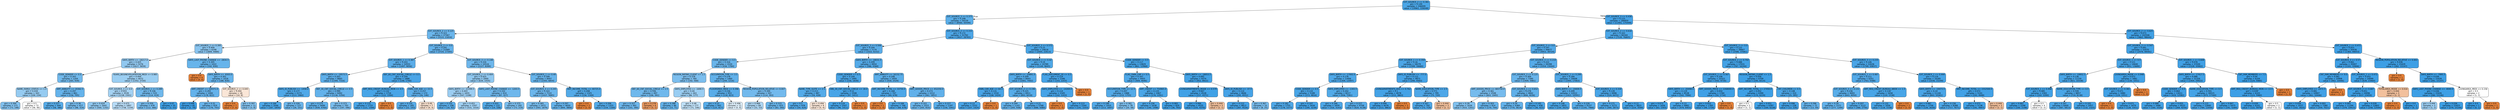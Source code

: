 digraph Tree {
node [shape=box, style="filled, rounded", color="black", fontname=helvetica] ;
edge [fontname=helvetica] ;
0 [label="EXT_SOURCE_2 <= 0.381\ngini = 0.149\nsamples = 246009\nvalue = [19961, 226048]", fillcolor="#4aa6e7"] ;
1 [label="EXT_SOURCE_3 <= 0.373\ngini = 0.248\nsamples = 59159\nvalue = [8560, 50599]", fillcolor="#5aaee9"] ;
0 -> 1 [labeldistance=2.5, labelangle=45, headlabel="True"] ;
2 [label="EXT_SOURCE_2 <= 0.125\ngini = 0.323\nsamples = 27367\nvalue = [5533, 21834]", fillcolor="#6bb6ec"] ;
1 -> 2 ;
3 [label="EXT_SOURCE_1 <= 0.395\ngini = 0.409\nsamples = 6298\nvalue = [1809, 4489]", fillcolor="#89c4ef"] ;
2 -> 3 ;
4 [label="DAYS_BIRTH <= -18217.0\ngini = 0.425\nsamples = 5276\nvalue = [1617, 3659]", fillcolor="#91c8f0"] ;
3 -> 4 ;
5 [label="CODE_GENDER <= 0.5\ngini = 0.343\nsamples = 1204\nvalue = [265, 939]", fillcolor="#71b9ec"] ;
4 -> 5 ;
6 [label="NAME_FAMILY_STATUS <= 1.5\ngini = 0.434\nsamples = 343\nvalue = [109, 234]", fillcolor="#95cbf1"] ;
5 -> 6 ;
7 [label="gini = 0.394\nsamples = 271\nvalue = [73, 198]", fillcolor="#82c1ef"] ;
6 -> 7 ;
8 [label="gini = 0.5\nsamples = 72\nvalue = [36, 36]", fillcolor="#ffffff"] ;
6 -> 8 ;
9 [label="AMT_ANNUITY <= 20362.5\ngini = 0.297\nsamples = 861\nvalue = [156, 705]", fillcolor="#65b3eb"] ;
5 -> 9 ;
10 [label="gini = 0.227\nsamples = 444\nvalue = [58, 386]", fillcolor="#57ace9"] ;
9 -> 10 ;
11 [label="gini = 0.36\nsamples = 417\nvalue = [98, 319]", fillcolor="#76bbed"] ;
9 -> 11 ;
12 [label="YEARS_BEGINEXPLUATATION_MEDI <= 0.985\ngini = 0.444\nsamples = 4072\nvalue = [1352, 2720]", fillcolor="#9bcef2"] ;
4 -> 12 ;
13 [label="EXT_SOURCE_3 <= 0.0\ngini = 0.455\nsamples = 3539\nvalue = [1238, 2301]", fillcolor="#a4d2f3"] ;
12 -> 13 ;
14 [label="gini = 0.424\nsamples = 1642\nvalue = [500, 1142]", fillcolor="#90c8f0"] ;
13 -> 14 ;
15 [label="gini = 0.475\nsamples = 1897\nvalue = [738, 1159]", fillcolor="#b7dbf6"] ;
13 -> 15 ;
16 [label="EXT_SOURCE_1 <= 0.289\ngini = 0.336\nsamples = 533\nvalue = [114, 419]", fillcolor="#6fb8ec"] ;
12 -> 16 ;
17 [label="gini = 0.359\nsamples = 478\nvalue = [112, 366]", fillcolor="#76bbed"] ;
16 -> 17 ;
18 [label="gini = 0.07\nsamples = 55\nvalue = [2, 53]", fillcolor="#40a1e6"] ;
16 -> 18 ;
19 [label="DAYS_LAST_PHONE_CHANGE <= -2834.5\ngini = 0.305\nsamples = 1022\nvalue = [192, 830]", fillcolor="#67b4eb"] ;
3 -> 19 ;
20 [label="gini = 0.0\nsamples = 4\nvalue = [4, 0]", fillcolor="#e58139"] ;
19 -> 20 ;
21 [label="DAYS_BIRTH <= -8303.0\ngini = 0.301\nsamples = 1018\nvalue = [188, 830]", fillcolor="#66b3eb"] ;
19 -> 21 ;
22 [label="AMT_CREDIT <= 169371.0\ngini = 0.293\nsamples = 1000\nvalue = [178, 822]", fillcolor="#64b2eb"] ;
21 -> 22 ;
23 [label="gini = 0.048\nsamples = 81\nvalue = [2, 79]", fillcolor="#3e9fe6"] ;
22 -> 23 ;
24 [label="gini = 0.31\nsamples = 919\nvalue = [176, 743]", fillcolor="#68b4eb"] ;
22 -> 24 ;
25 [label="EXT_SOURCE_2 <= 0.045\ngini = 0.494\nsamples = 18\nvalue = [10, 8]", fillcolor="#fae6d7"] ;
21 -> 25 ;
26 [label="gini = 0.0\nsamples = 7\nvalue = [7, 0]", fillcolor="#e58139"] ;
25 -> 26 ;
27 [label="gini = 0.397\nsamples = 11\nvalue = [3, 8]", fillcolor="#83c2ef"] ;
25 -> 27 ;
28 [label="EXT_SOURCE_3 <= 0.0\ngini = 0.291\nsamples = 21069\nvalue = [3724, 17345]", fillcolor="#64b2eb"] ;
2 -> 28 ;
29 [label="EXT_SOURCE_1 <= 0.387\ngini = 0.243\nsamples = 10553\nvalue = [1497, 9056]", fillcolor="#5aade9"] ;
28 -> 29 ;
30 [label="DAYS_BIRTH <= -19573.5\ngini = 0.263\nsamples = 8665\nvalue = [1349, 7316]", fillcolor="#5eafea"] ;
29 -> 30 ;
31 [label="DAYS_ID_PUBLISH <= -1458.0\ngini = 0.177\nsamples = 2173\nvalue = [213, 1960]", fillcolor="#4fa8e8"] ;
30 -> 31 ;
32 [label="gini = 0.166\nsamples = 2046\nvalue = [187, 1859]", fillcolor="#4da7e8"] ;
31 -> 32 ;
33 [label="gini = 0.326\nsamples = 127\nvalue = [26, 101]", fillcolor="#6cb6ec"] ;
31 -> 33 ;
34 [label="DEF_30_CNT_SOCIAL_CIRCLE <= 0.5\ngini = 0.289\nsamples = 6492\nvalue = [1136, 5356]", fillcolor="#63b2eb"] ;
30 -> 34 ;
35 [label="gini = 0.275\nsamples = 5699\nvalue = [939, 4760]", fillcolor="#60b0ea"] ;
34 -> 35 ;
36 [label="gini = 0.373\nsamples = 793\nvalue = [197, 596]", fillcolor="#7abdee"] ;
34 -> 36 ;
37 [label="DEF_60_CNT_SOCIAL_CIRCLE <= 0.5\ngini = 0.144\nsamples = 1888\nvalue = [148, 1740]", fillcolor="#4aa5e7"] ;
29 -> 37 ;
38 [label="AMT_REQ_CREDIT_BUREAU_MON <= 4.5\ngini = 0.132\nsamples = 1716\nvalue = [122, 1594]", fillcolor="#48a5e7"] ;
37 -> 38 ;
39 [label="gini = 0.131\nsamples = 1715\nvalue = [121, 1594]", fillcolor="#48a4e7"] ;
38 -> 39 ;
40 [label="gini = 0.0\nsamples = 1\nvalue = [1, 0]", fillcolor="#e58139"] ;
38 -> 40 ;
41 [label="OWN_CAR_AGE <= 15.5\ngini = 0.257\nsamples = 172\nvalue = [26, 146]", fillcolor="#5caeea"] ;
37 -> 41 ;
42 [label="gini = 0.231\nsamples = 165\nvalue = [22, 143]", fillcolor="#57ace9"] ;
41 -> 42 ;
43 [label="gini = 0.49\nsamples = 7\nvalue = [4, 3]", fillcolor="#f8e0ce"] ;
41 -> 43 ;
44 [label="EXT_SOURCE_3 <= 0.148\ngini = 0.334\nsamples = 10516\nvalue = [2227, 8289]", fillcolor="#6eb7ec"] ;
28 -> 44 ;
45 [label="EXT_SOURCE_1 <= 0.404\ngini = 0.425\nsamples = 2069\nvalue = [634, 1435]", fillcolor="#90c8f0"] ;
44 -> 45 ;
46 [label="DAYS_BIRTH <= -21599.5\ngini = 0.443\nsamples = 1655\nvalue = [547, 1108]", fillcolor="#9bcdf2"] ;
45 -> 46 ;
47 [label="gini = 0.252\nsamples = 108\nvalue = [16, 92]", fillcolor="#5baeea"] ;
46 -> 47 ;
48 [label="gini = 0.451\nsamples = 1547\nvalue = [531, 1016]", fillcolor="#a0d0f3"] ;
46 -> 48 ;
49 [label="DAYS_LAST_PHONE_CHANGE <= -1203.5\ngini = 0.332\nsamples = 414\nvalue = [87, 327]", fillcolor="#6eb7ec"] ;
45 -> 49 ;
50 [label="gini = 0.203\nsamples = 122\nvalue = [14, 108]", fillcolor="#53aae8"] ;
49 -> 50 ;
51 [label="gini = 0.375\nsamples = 292\nvalue = [73, 219]", fillcolor="#7bbeee"] ;
49 -> 51 ;
52 [label="EXT_SOURCE_1 <= 0.49\ngini = 0.306\nsamples = 8447\nvalue = [1593, 6854]", fillcolor="#67b4eb"] ;
44 -> 52 ;
53 [label="EXT_SOURCE_3 <= 0.245\ngini = 0.322\nsamples = 7122\nvalue = [1437, 5685]", fillcolor="#6bb6ec"] ;
52 -> 53 ;
54 [label="gini = 0.365\nsamples = 2472\nvalue = [593, 1879]", fillcolor="#77bced"] ;
53 -> 54 ;
55 [label="gini = 0.297\nsamples = 4650\nvalue = [844, 3806]", fillcolor="#65b3eb"] ;
53 -> 55 ;
56 [label="AMT_INCOME_TOTAL <= 40725.0\ngini = 0.208\nsamples = 1325\nvalue = [156, 1169]", fillcolor="#53aae8"] ;
52 -> 56 ;
57 [label="gini = 0.0\nsamples = 2\nvalue = [2, 0]", fillcolor="#e58139"] ;
56 -> 57 ;
58 [label="gini = 0.206\nsamples = 1323\nvalue = [154, 1169]", fillcolor="#53aae8"] ;
56 -> 58 ;
59 [label="EXT_SOURCE_2 <= 0.153\ngini = 0.172\nsamples = 31792\nvalue = [3027, 28765]", fillcolor="#4ea7e8"] ;
1 -> 59 ;
60 [label="EXT_SOURCE_3 <= 0.506\ngini = 0.244\nsamples = 7174\nvalue = [1022, 6152]", fillcolor="#5aade9"] ;
59 -> 60 ;
61 [label="CODE_GENDER <= 0.5\ngini = 0.316\nsamples = 2220\nvalue = [436, 1784]", fillcolor="#69b5eb"] ;
60 -> 61 ;
62 [label="REGION_RATING_CLIENT <= 1.5\ngini = 0.378\nsamples = 760\nvalue = [192, 568]", fillcolor="#7cbeee"] ;
61 -> 62 ;
63 [label="DEF_60_CNT_SOCIAL_CIRCLE <= 1.5\ngini = 0.336\nsamples = 497\nvalue = [106, 391]", fillcolor="#6fb8ec"] ;
62 -> 63 ;
64 [label="gini = 0.327\nsamples = 491\nvalue = [101, 390]", fillcolor="#6cb6ec"] ;
63 -> 64 ;
65 [label="gini = 0.278\nsamples = 6\nvalue = [5, 1]", fillcolor="#ea9a61"] ;
63 -> 65 ;
66 [label="DAYS_EMPLOYED <= -1690.5\ngini = 0.44\nsamples = 263\nvalue = [86, 177]", fillcolor="#99cdf2"] ;
62 -> 66 ;
67 [label="gini = 0.288\nsamples = 86\nvalue = [15, 71]", fillcolor="#63b2ea"] ;
66 -> 67 ;
68 [label="gini = 0.48\nsamples = 177\nvalue = [71, 106]", fillcolor="#bedff6"] ;
66 -> 68 ;
69 [label="OCCUPATION_TYPE <= 3.5\ngini = 0.278\nsamples = 1460\nvalue = [244, 1216]", fillcolor="#61b1ea"] ;
61 -> 69 ;
70 [label="FLOORSMAX_MEDI <= 0.396\ngini = 0.236\nsamples = 953\nvalue = [130, 823]", fillcolor="#58ace9"] ;
69 -> 70 ;
71 [label="gini = 0.23\nsamples = 942\nvalue = [125, 817]", fillcolor="#57ace9"] ;
70 -> 71 ;
72 [label="gini = 0.496\nsamples = 11\nvalue = [5, 6]", fillcolor="#deeffb"] ;
70 -> 72 ;
73 [label="REGION_POPULATION_RELATIVE <= 0.007\ngini = 0.349\nsamples = 507\nvalue = [114, 393]", fillcolor="#72b9ed"] ;
69 -> 73 ;
74 [label="gini = 0.466\nsamples = 84\nvalue = [31, 53]", fillcolor="#add6f4"] ;
73 -> 74 ;
75 [label="gini = 0.315\nsamples = 423\nvalue = [83, 340]", fillcolor="#69b5eb"] ;
73 -> 75 ;
76 [label="DAYS_BIRTH <= -18031.5\ngini = 0.209\nsamples = 4954\nvalue = [586, 4368]", fillcolor="#54aae8"] ;
60 -> 76 ;
77 [label="CODE_GENDER <= 0.5\ngini = 0.144\nsamples = 1995\nvalue = [156, 1839]", fillcolor="#4aa5e7"] ;
76 -> 77 ;
78 [label="NAME_TYPE_SUITE <= 2.5\ngini = 0.213\nsamples = 487\nvalue = [59, 428]", fillcolor="#54abe9"] ;
77 -> 78 ;
79 [label="gini = 0.2\nsamples = 478\nvalue = [54, 424]", fillcolor="#52a9e8"] ;
78 -> 79 ;
80 [label="gini = 0.494\nsamples = 9\nvalue = [5, 4]", fillcolor="#fae6d7"] ;
78 -> 80 ;
81 [label="OBS_30_CNT_SOCIAL_CIRCLE <= 18.0\ngini = 0.12\nsamples = 1508\nvalue = [97, 1411]", fillcolor="#47a4e7"] ;
77 -> 81 ;
82 [label="gini = 0.119\nsamples = 1507\nvalue = [96, 1411]", fillcolor="#46a4e7"] ;
81 -> 82 ;
83 [label="gini = 0.0\nsamples = 1\nvalue = [1, 0]", fillcolor="#e58139"] ;
81 -> 83 ;
84 [label="AMT_ANNUITY <= 16152.75\ngini = 0.248\nsamples = 2959\nvalue = [430, 2529]", fillcolor="#5baee9"] ;
76 -> 84 ;
85 [label="AMT_INCOME_TOTAL <= 33750.0\ngini = 0.168\nsamples = 747\nvalue = [69, 678]", fillcolor="#4da7e8"] ;
84 -> 85 ;
86 [label="gini = 0.0\nsamples = 1\nvalue = [1, 0]", fillcolor="#e58139"] ;
85 -> 86 ;
87 [label="gini = 0.166\nsamples = 746\nvalue = [68, 678]", fillcolor="#4da7e8"] ;
85 -> 87 ;
88 [label="AMT_GOODS_PRICE <= 452250.0\ngini = 0.273\nsamples = 2212\nvalue = [361, 1851]", fillcolor="#60b0ea"] ;
84 -> 88 ;
89 [label="gini = 0.322\nsamples = 1015\nvalue = [205, 810]", fillcolor="#6bb6ec"] ;
88 -> 89 ;
90 [label="gini = 0.227\nsamples = 1197\nvalue = [156, 1041]", fillcolor="#57ace9"] ;
88 -> 90 ;
91 [label="EXT_SOURCE_3 <= 0.572\ngini = 0.15\nsamples = 24618\nvalue = [2005, 22613]", fillcolor="#4ba6e7"] ;
59 -> 91 ;
92 [label="EXT_SOURCE_1 <= 0.42\ngini = 0.19\nsamples = 10789\nvalue = [1144, 9645]", fillcolor="#50a9e8"] ;
91 -> 92 ;
93 [label="DAYS_BIRTH <= -20891.0\ngini = 0.209\nsamples = 8443\nvalue = [1001, 7442]", fillcolor="#54aae8"] ;
92 -> 93 ;
94 [label="OWN_CAR_AGE <= 64.5\ngini = 0.131\nsamples = 1532\nvalue = [108, 1424]", fillcolor="#48a4e7"] ;
93 -> 94 ;
95 [label="gini = 0.13\nsamples = 1531\nvalue = [107, 1424]", fillcolor="#48a4e7"] ;
94 -> 95 ;
96 [label="gini = 0.0\nsamples = 1\nvalue = [1, 0]", fillcolor="#e58139"] ;
94 -> 96 ;
97 [label="EXT_SOURCE_2 <= 0.196\ngini = 0.225\nsamples = 6911\nvalue = [893, 6018]", fillcolor="#56ace9"] ;
93 -> 97 ;
98 [label="gini = 0.294\nsamples = 1143\nvalue = [205, 938]", fillcolor="#64b2eb"] ;
97 -> 98 ;
99 [label="gini = 0.21\nsamples = 5768\nvalue = [688, 5080]", fillcolor="#54aae9"] ;
97 -> 99 ;
100 [label="FLAG_DOCUMENT_20 <= 0.5\ngini = 0.114\nsamples = 2346\nvalue = [143, 2203]", fillcolor="#46a3e7"] ;
92 -> 100 ;
101 [label="DAYS_EMPLOYED <= -14269.0\ngini = 0.114\nsamples = 2345\nvalue = [142, 2203]", fillcolor="#46a3e7"] ;
100 -> 101 ;
102 [label="gini = 0.0\nsamples = 1\nvalue = [1, 0]", fillcolor="#e58139"] ;
101 -> 102 ;
103 [label="gini = 0.113\nsamples = 2344\nvalue = [141, 2203]", fillcolor="#46a3e7"] ;
101 -> 103 ;
104 [label="gini = 0.0\nsamples = 1\nvalue = [1, 0]", fillcolor="#e58139"] ;
100 -> 104 ;
105 [label="CODE_GENDER <= 0.5\ngini = 0.117\nsamples = 13829\nvalue = [861, 12968]", fillcolor="#46a4e7"] ;
91 -> 105 ;
106 [label="FLAG_OWN_CAR <= 0.5\ngini = 0.167\nsamples = 4455\nvalue = [409, 4046]", fillcolor="#4da7e8"] ;
105 -> 106 ;
107 [label="OCCUPATION_TYPE <= 12.5\ngini = 0.207\nsamples = 1988\nvalue = [233, 1755]", fillcolor="#53aae8"] ;
106 -> 107 ;
108 [label="gini = 0.198\nsamples = 1910\nvalue = [213, 1697]", fillcolor="#52a9e8"] ;
107 -> 108 ;
109 [label="gini = 0.381\nsamples = 78\nvalue = [20, 58]", fillcolor="#7dbfee"] ;
107 -> 109 ;
110 [label="AMT_CREDIT <= 754965.0\ngini = 0.133\nsamples = 2467\nvalue = [176, 2291]", fillcolor="#48a5e7"] ;
106 -> 110 ;
111 [label="gini = 0.156\nsamples = 1638\nvalue = [140, 1498]", fillcolor="#4ca6e7"] ;
110 -> 111 ;
112 [label="gini = 0.083\nsamples = 829\nvalue = [36, 793]", fillcolor="#42a1e6"] ;
110 -> 112 ;
113 [label="DAYS_BIRTH <= -18053.5\ngini = 0.092\nsamples = 9374\nvalue = [452, 8922]", fillcolor="#43a2e6"] ;
105 -> 113 ;
114 [label="LIVINGAPARTMENTS_MODE <= 0.579\ngini = 0.067\nsamples = 4528\nvalue = [157, 4371]", fillcolor="#40a1e6"] ;
113 -> 114 ;
115 [label="gini = 0.066\nsamples = 4525\nvalue = [155, 4370]", fillcolor="#40a0e6"] ;
114 -> 115 ;
116 [label="gini = 0.444\nsamples = 3\nvalue = [2, 1]", fillcolor="#f2c09c"] ;
114 -> 116 ;
117 [label="DAYS_ID_PUBLISH <= -37.5\ngini = 0.114\nsamples = 4846\nvalue = [295, 4551]", fillcolor="#46a3e7"] ;
113 -> 117 ;
118 [label="gini = 0.112\nsamples = 4813\nvalue = [287, 4526]", fillcolor="#46a3e7"] ;
117 -> 118 ;
119 [label="gini = 0.367\nsamples = 33\nvalue = [8, 25]", fillcolor="#78bced"] ;
117 -> 119 ;
120 [label="EXT_SOURCE_3 <= 0.436\ngini = 0.115\nsamples = 186850\nvalue = [11401, 175449]", fillcolor="#46a3e7"] ;
0 -> 120 [labeldistance=2.5, labelangle=-45, headlabel="False"] ;
121 [label="EXT_SOURCE_2 <= 0.616\ngini = 0.163\nsamples = 84344\nvalue = [7539, 76805]", fillcolor="#4ca7e8"] ;
120 -> 121 ;
122 [label="EXT_SOURCE_3 <= 0.0\ngini = 0.197\nsamples = 44677\nvalue = [4953, 39724]", fillcolor="#52a9e8"] ;
121 -> 122 ;
123 [label="EXT_SOURCE_1 <= 0.359\ngini = 0.16\nsamples = 18279\nvalue = [1599, 16680]", fillcolor="#4ca6e7"] ;
122 -> 123 ;
124 [label="DAYS_BIRTH <= -17002.0\ngini = 0.176\nsamples = 13406\nvalue = [1309, 12097]", fillcolor="#4ea8e8"] ;
123 -> 124 ;
125 [label="CODE_GENDER <= 0.5\ngini = 0.133\nsamples = 5189\nvalue = [373, 4816]", fillcolor="#48a5e7"] ;
124 -> 125 ;
126 [label="gini = 0.182\nsamples = 1755\nvalue = [178, 1577]", fillcolor="#4fa8e8"] ;
125 -> 126 ;
127 [label="gini = 0.107\nsamples = 3434\nvalue = [195, 3239]", fillcolor="#45a3e7"] ;
125 -> 127 ;
128 [label="DAYS_EMPLOYED <= -1343.5\ngini = 0.202\nsamples = 8217\nvalue = [936, 7281]", fillcolor="#52aae8"] ;
124 -> 128 ;
129 [label="gini = 0.166\nsamples = 3459\nvalue = [316, 3143]", fillcolor="#4da7e8"] ;
128 -> 129 ;
130 [label="gini = 0.227\nsamples = 4758\nvalue = [620, 4138]", fillcolor="#57ace9"] ;
128 -> 130 ;
131 [label="DAYS_ID_PUBLISH <= -777.0\ngini = 0.112\nsamples = 4873\nvalue = [290, 4583]", fillcolor="#46a3e7"] ;
123 -> 131 ;
132 [label="LIVINGAPARTMENTS_AVG <= 0.762\ngini = 0.1\nsamples = 4078\nvalue = [215, 3863]", fillcolor="#44a2e6"] ;
131 -> 132 ;
133 [label="gini = 0.099\nsamples = 4076\nvalue = [213, 3863]", fillcolor="#44a2e6"] ;
132 -> 133 ;
134 [label="gini = 0.0\nsamples = 2\nvalue = [2, 0]", fillcolor="#e58139"] ;
132 -> 134 ;
135 [label="NAME_EDUCATION_TYPE <= 2.5\ngini = 0.171\nsamples = 795\nvalue = [75, 720]", fillcolor="#4ea7e8"] ;
131 -> 135 ;
136 [label="gini = 0.167\nsamples = 792\nvalue = [73, 719]", fillcolor="#4da7e8"] ;
135 -> 136 ;
137 [label="gini = 0.444\nsamples = 3\nvalue = [2, 1]", fillcolor="#f2c09c"] ;
135 -> 137 ;
138 [label="EXT_SOURCE_3 <= 0.219\ngini = 0.222\nsamples = 26398\nvalue = [3354, 23044]", fillcolor="#56abe9"] ;
122 -> 138 ;
139 [label="EXT_SOURCE_3 <= 0.125\ngini = 0.309\nsamples = 7390\nvalue = [1409, 5981]", fillcolor="#68b4eb"] ;
138 -> 139 ;
140 [label="AMT_GOODS_PRICE <= 465750.0\ngini = 0.361\nsamples = 2548\nvalue = [603, 1945]", fillcolor="#76bbed"] ;
139 -> 140 ;
141 [label="gini = 0.39\nsamples = 1634\nvalue = [433, 1201]", fillcolor="#80c0ee"] ;
140 -> 141 ;
142 [label="gini = 0.303\nsamples = 914\nvalue = [170, 744]", fillcolor="#66b3eb"] ;
140 -> 142 ;
143 [label="EXT_SOURCE_1 <= 0.652\ngini = 0.278\nsamples = 4842\nvalue = [806, 4036]", fillcolor="#61b1ea"] ;
139 -> 143 ;
144 [label="gini = 0.29\nsamples = 4384\nvalue = [770, 3614]", fillcolor="#63b2eb"] ;
143 -> 144 ;
145 [label="gini = 0.145\nsamples = 458\nvalue = [36, 422]", fillcolor="#4aa5e7"] ;
143 -> 145 ;
146 [label="EXT_SOURCE_1 <= 0.299\ngini = 0.184\nsamples = 19008\nvalue = [1945, 17063]", fillcolor="#50a8e8"] ;
138 -> 146 ;
147 [label="DAYS_BIRTH <= -19409.5\ngini = 0.209\nsamples = 12012\nvalue = [1421, 10591]", fillcolor="#54aae8"] ;
146 -> 147 ;
148 [label="gini = 0.148\nsamples = 2855\nvalue = [230, 2625]", fillcolor="#4aa6e7"] ;
147 -> 148 ;
149 [label="gini = 0.226\nsamples = 9157\nvalue = [1191, 7966]", fillcolor="#57ace9"] ;
147 -> 149 ;
150 [label="EXT_SOURCE_3 <= 0.334\ngini = 0.139\nsamples = 6996\nvalue = [524, 6472]", fillcolor="#49a5e7"] ;
146 -> 150 ;
151 [label="gini = 0.171\nsamples = 3173\nvalue = [300, 2873]", fillcolor="#4ea7e8"] ;
150 -> 151 ;
152 [label="gini = 0.11\nsamples = 3823\nvalue = [224, 3599]", fillcolor="#45a3e7"] ;
150 -> 152 ;
153 [label="EXT_SOURCE_3 <= 0.0\ngini = 0.122\nsamples = 39667\nvalue = [2586, 37081]", fillcolor="#47a4e7"] ;
121 -> 153 ;
154 [label="EXT_SOURCE_2 <= 0.702\ngini = 0.088\nsamples = 17031\nvalue = [787, 16244]", fillcolor="#43a2e6"] ;
153 -> 154 ;
155 [label="EXT_SOURCE_1 <= 0.567\ngini = 0.108\nsamples = 10322\nvalue = [592, 9730]", fillcolor="#45a3e7"] ;
154 -> 155 ;
156 [label="DAYS_BIRTH <= -20498.0\ngini = 0.119\nsamples = 8538\nvalue = [542, 7996]", fillcolor="#46a4e7"] ;
155 -> 156 ;
157 [label="gini = 0.073\nsamples = 1656\nvalue = [63, 1593]", fillcolor="#41a1e6"] ;
156 -> 157 ;
158 [label="gini = 0.13\nsamples = 6882\nvalue = [479, 6403]", fillcolor="#48a4e7"] ;
156 -> 158 ;
159 [label="AMT_GOODS_PRICE <= 2268000.0\ngini = 0.054\nsamples = 1784\nvalue = [50, 1734]", fillcolor="#3fa0e6"] ;
155 -> 159 ;
160 [label="gini = 0.053\nsamples = 1783\nvalue = [49, 1734]", fillcolor="#3fa0e6"] ;
159 -> 160 ;
161 [label="gini = 0.0\nsamples = 1\nvalue = [1, 0]", fillcolor="#e58139"] ;
159 -> 161 ;
162 [label="REGION_RATING_CLIENT <= 1.5\ngini = 0.056\nsamples = 6709\nvalue = [195, 6514]", fillcolor="#3fa0e6"] ;
154 -> 162 ;
163 [label="AMT_INCOME_TOTAL <= 27450.0\ngini = 0.052\nsamples = 6399\nvalue = [170, 6229]", fillcolor="#3ea0e6"] ;
162 -> 163 ;
164 [label="gini = 0.5\nsamples = 2\nvalue = [1, 1]", fillcolor="#ffffff"] ;
163 -> 164 ;
165 [label="gini = 0.051\nsamples = 6397\nvalue = [169, 6228]", fillcolor="#3ea0e6"] ;
163 -> 165 ;
166 [label="CNT_CHILDREN <= 0.5\ngini = 0.148\nsamples = 310\nvalue = [25, 285]", fillcolor="#4aa6e7"] ;
162 -> 166 ;
167 [label="gini = 0.096\nsamples = 238\nvalue = [12, 226]", fillcolor="#44a2e6"] ;
166 -> 167 ;
168 [label="gini = 0.296\nsamples = 72\nvalue = [13, 59]", fillcolor="#65b3eb"] ;
166 -> 168 ;
169 [label="EXT_SOURCE_3 <= 0.235\ngini = 0.146\nsamples = 22636\nvalue = [1799, 20837]", fillcolor="#4aa5e7"] ;
153 -> 169 ;
170 [label="EXT_SOURCE_1 <= 0.487\ngini = 0.211\nsamples = 6351\nvalue = [763, 5588]", fillcolor="#54aae9"] ;
169 -> 170 ;
171 [label="EXT_SOURCE_3 <= 0.131\ngini = 0.236\nsamples = 4693\nvalue = [643, 4050]", fillcolor="#58ade9"] ;
170 -> 171 ;
172 [label="gini = 0.29\nsamples = 1571\nvalue = [277, 1294]", fillcolor="#63b2eb"] ;
171 -> 172 ;
173 [label="gini = 0.207\nsamples = 3122\nvalue = [366, 2756]", fillcolor="#53aae8"] ;
171 -> 173 ;
174 [label="AMT_REQ_CREDIT_BUREAU_WEEK <= 1.5\ngini = 0.134\nsamples = 1658\nvalue = [120, 1538]", fillcolor="#48a5e7"] ;
170 -> 174 ;
175 [label="gini = 0.132\nsamples = 1656\nvalue = [118, 1538]", fillcolor="#48a5e7"] ;
174 -> 175 ;
176 [label="gini = 0.0\nsamples = 2\nvalue = [2, 0]", fillcolor="#e58139"] ;
174 -> 176 ;
177 [label="EXT_SOURCE_1 <= 0.444\ngini = 0.119\nsamples = 16285\nvalue = [1036, 15249]", fillcolor="#46a4e7"] ;
169 -> 177 ;
178 [label="DAYS_BIRTH <= -19473.5\ngini = 0.14\nsamples = 11144\nvalue = [843, 10301]", fillcolor="#49a5e7"] ;
177 -> 178 ;
179 [label="gini = 0.087\nsamples = 2756\nvalue = [126, 2630]", fillcolor="#42a2e6"] ;
178 -> 179 ;
180 [label="gini = 0.156\nsamples = 8388\nvalue = [717, 7671]", fillcolor="#4ca6e7"] ;
178 -> 180 ;
181 [label="AMT_INCOME_TOTAL <= 1552500.0\ngini = 0.072\nsamples = 5141\nvalue = [193, 4948]", fillcolor="#41a1e6"] ;
177 -> 181 ;
182 [label="gini = 0.072\nsamples = 5138\nvalue = [191, 4947]", fillcolor="#41a1e6"] ;
181 -> 182 ;
183 [label="gini = 0.444\nsamples = 3\nvalue = [2, 1]", fillcolor="#f2c09c"] ;
181 -> 183 ;
184 [label="EXT_SOURCE_2 <= 0.625\ngini = 0.073\nsamples = 102506\nvalue = [3862, 98644]", fillcolor="#41a1e6"] ;
120 -> 184 ;
185 [label="EXT_SOURCE_3 <= 0.547\ngini = 0.091\nsamples = 52070\nvalue = [2479, 49591]", fillcolor="#43a2e6"] ;
184 -> 185 ;
186 [label="EXT_SOURCE_1 <= 0.5\ngini = 0.121\nsamples = 14640\nvalue = [951, 13689]", fillcolor="#47a4e7"] ;
185 -> 186 ;
187 [label="DAYS_BIRTH <= -19952.5\ngini = 0.136\nsamples = 11159\nvalue = [821, 10338]", fillcolor="#49a5e7"] ;
186 -> 187 ;
188 [label="EXT_SOURCE_1 <= 0.498\ngini = 0.085\nsamples = 2302\nvalue = [102, 2200]", fillcolor="#42a2e6"] ;
187 -> 188 ;
189 [label="gini = 0.083\nsamples = 2298\nvalue = [100, 2198]", fillcolor="#42a1e6"] ;
188 -> 189 ;
190 [label="gini = 0.5\nsamples = 4\nvalue = [2, 2]", fillcolor="#ffffff"] ;
188 -> 190 ;
191 [label="NAME_EDUCATION_TYPE <= 0.5\ngini = 0.149\nsamples = 8857\nvalue = [719, 8138]", fillcolor="#4aa6e7"] ;
187 -> 191 ;
192 [label="gini = 0.167\nsamples = 6400\nvalue = [587, 5813]", fillcolor="#4da7e8"] ;
191 -> 192 ;
193 [label="gini = 0.102\nsamples = 2457\nvalue = [132, 2325]", fillcolor="#44a3e6"] ;
191 -> 193 ;
194 [label="LIVINGAREA_MODE <= 0.948\ngini = 0.072\nsamples = 3481\nvalue = [130, 3351]", fillcolor="#41a1e6"] ;
186 -> 194 ;
195 [label="EXT_SOURCE_2 <= 0.381\ngini = 0.071\nsamples = 3480\nvalue = [129, 3351]", fillcolor="#41a1e6"] ;
194 -> 195 ;
196 [label="gini = 0.0\nsamples = 1\nvalue = [1, 0]", fillcolor="#e58139"] ;
195 -> 196 ;
197 [label="gini = 0.071\nsamples = 3479\nvalue = [128, 3351]", fillcolor="#41a1e6"] ;
195 -> 197 ;
198 [label="gini = 0.0\nsamples = 1\nvalue = [1, 0]", fillcolor="#e58139"] ;
194 -> 198 ;
199 [label="EXT_SOURCE_1 <= 0.608\ngini = 0.078\nsamples = 37430\nvalue = [1528, 35902]", fillcolor="#41a1e6"] ;
185 -> 199 ;
200 [label="DAYS_BIRTH <= -17417.5\ngini = 0.086\nsamples = 31326\nvalue = [1404, 29922]", fillcolor="#42a2e6"] ;
199 -> 200 ;
201 [label="CODE_GENDER <= 0.5\ngini = 0.064\nsamples = 13011\nvalue = [429, 12582]", fillcolor="#40a0e6"] ;
200 -> 201 ;
202 [label="gini = 0.088\nsamples = 3486\nvalue = [160, 3326]", fillcolor="#43a2e6"] ;
201 -> 202 ;
203 [label="gini = 0.055\nsamples = 9525\nvalue = [269, 9256]", fillcolor="#3fa0e6"] ;
201 -> 203 ;
204 [label="NAME_EDUCATION_TYPE <= 0.5\ngini = 0.101\nsamples = 18315\nvalue = [975, 17340]", fillcolor="#44a3e6"] ;
200 -> 204 ;
205 [label="gini = 0.115\nsamples = 12840\nvalue = [784, 12056]", fillcolor="#46a3e7"] ;
204 -> 205 ;
206 [label="gini = 0.067\nsamples = 5475\nvalue = [191, 5284]", fillcolor="#40a1e6"] ;
204 -> 206 ;
207 [label="CNT_FAM_MEMBERS <= 7.5\ngini = 0.04\nsamples = 6104\nvalue = [124, 5980]", fillcolor="#3d9fe6"] ;
199 -> 207 ;
208 [label="AMT_REQ_CREDIT_BUREAU_MON <= 13.5\ngini = 0.039\nsamples = 6103\nvalue = [123, 5980]", fillcolor="#3d9fe6"] ;
207 -> 208 ;
209 [label="gini = 0.039\nsamples = 6101\nvalue = [122, 5979]", fillcolor="#3d9fe6"] ;
208 -> 209 ;
210 [label="gini = 0.5\nsamples = 2\nvalue = [1, 1]", fillcolor="#ffffff"] ;
208 -> 210 ;
211 [label="gini = 0.0\nsamples = 1\nvalue = [1, 0]", fillcolor="#e58139"] ;
207 -> 211 ;
212 [label="EXT_SOURCE_1 <= 0.472\ngini = 0.053\nsamples = 50436\nvalue = [1383, 49053]", fillcolor="#3fa0e6"] ;
184 -> 212 ;
213 [label="EXT_SOURCE_3 <= 0.57\ngini = 0.061\nsamples = 35007\nvalue = [1101, 33906]", fillcolor="#3fa0e6"] ;
212 -> 213 ;
214 [label="CNT_FAM_MEMBERS <= 9.0\ngini = 0.081\nsamples = 10908\nvalue = [462, 10446]", fillcolor="#42a1e6"] ;
213 -> 214 ;
215 [label="DAYS_EMPLOYED <= -2472.5\ngini = 0.081\nsamples = 10907\nvalue = [461, 10446]", fillcolor="#42a1e6"] ;
214 -> 215 ;
216 [label="gini = 0.056\nsamples = 3527\nvalue = [102, 3425]", fillcolor="#3fa0e6"] ;
215 -> 216 ;
217 [label="gini = 0.093\nsamples = 7380\nvalue = [359, 7021]", fillcolor="#43a2e6"] ;
215 -> 217 ;
218 [label="gini = 0.0\nsamples = 1\nvalue = [1, 0]", fillcolor="#e58139"] ;
214 -> 218 ;
219 [label="EXT_SOURCE_1 <= 0.472\ngini = 0.052\nsamples = 24099\nvalue = [639, 23460]", fillcolor="#3ea0e6"] ;
213 -> 219 ;
220 [label="EXT_SOURCE_2 <= 0.687\ngini = 0.051\nsamples = 24096\nvalue = [637, 23459]", fillcolor="#3ea0e6"] ;
219 -> 220 ;
221 [label="gini = 0.065\nsamples = 11294\nvalue = [379, 10915]", fillcolor="#40a0e6"] ;
220 -> 221 ;
222 [label="gini = 0.039\nsamples = 12802\nvalue = [258, 12544]", fillcolor="#3d9fe6"] ;
220 -> 222 ;
223 [label="TOTALAREA_MODE <= 0.016\ngini = 0.444\nsamples = 3\nvalue = [2, 1]", fillcolor="#f2c09c"] ;
219 -> 223 ;
224 [label="gini = 0.0\nsamples = 2\nvalue = [2, 0]", fillcolor="#e58139"] ;
223 -> 224 ;
225 [label="gini = 0.0\nsamples = 1\nvalue = [0, 1]", fillcolor="#399de5"] ;
223 -> 225 ;
226 [label="REGION_POPULATION_RELATIVE <= 0.001\ngini = 0.036\nsamples = 15429\nvalue = [282, 15147]", fillcolor="#3d9fe5"] ;
212 -> 226 ;
227 [label="gini = 0.0\nsamples = 1\nvalue = [1, 0]", fillcolor="#e58139"] ;
226 -> 227 ;
228 [label="DAYS_BIRTH <= -7995.5\ngini = 0.036\nsamples = 15428\nvalue = [281, 15147]", fillcolor="#3d9fe5"] ;
226 -> 228 ;
229 [label="DAYS_LAST_PHONE_CHANGE <= -4040.0\ngini = 0.036\nsamples = 15426\nvalue = [280, 15146]", fillcolor="#3d9fe5"] ;
228 -> 229 ;
230 [label="gini = 0.444\nsamples = 3\nvalue = [1, 2]", fillcolor="#9ccef2"] ;
229 -> 230 ;
231 [label="gini = 0.036\nsamples = 15423\nvalue = [279, 15144]", fillcolor="#3d9fe5"] ;
229 -> 231 ;
232 [label="LIVINGAREA_MEDI <= 0.156\ngini = 0.5\nsamples = 2\nvalue = [1, 1]", fillcolor="#ffffff"] ;
228 -> 232 ;
233 [label="gini = 0.0\nsamples = 1\nvalue = [0, 1]", fillcolor="#399de5"] ;
232 -> 233 ;
234 [label="gini = 0.0\nsamples = 1\nvalue = [1, 0]", fillcolor="#e58139"] ;
232 -> 234 ;
}